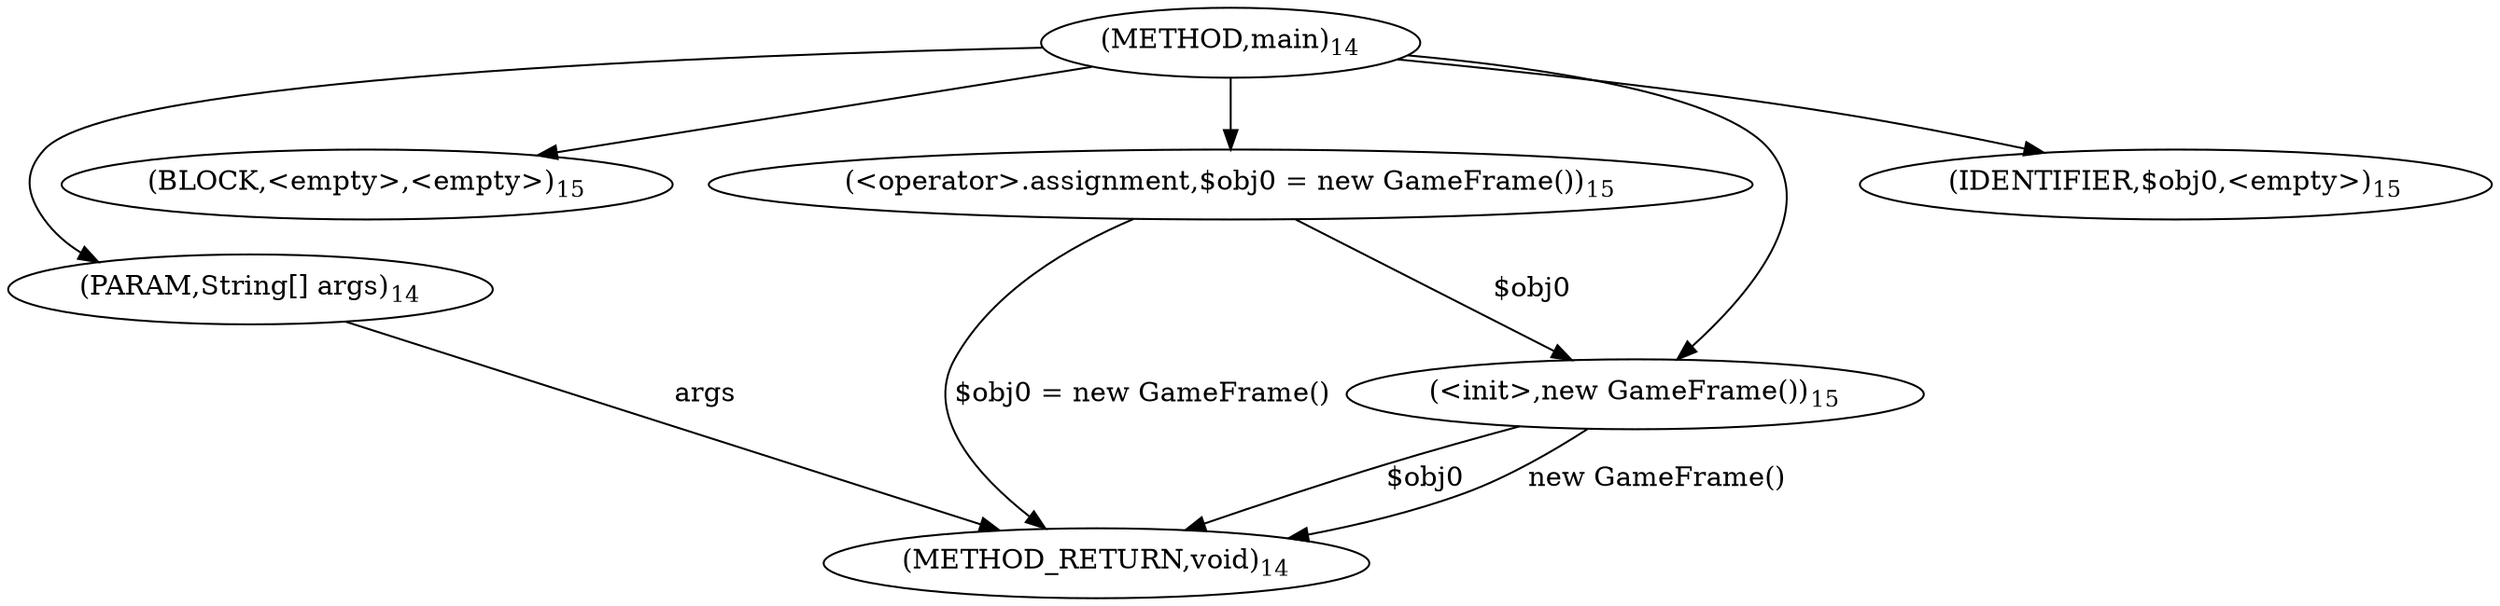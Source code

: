 digraph "main" {  
"17" [label = <(METHOD,main)<SUB>14</SUB>> ]
"30" [label = <(METHOD_RETURN,void)<SUB>14</SUB>> ]
"18" [label = <(PARAM,String[] args)<SUB>14</SUB>> ]
"20" [label = <(BLOCK,&lt;empty&gt;,&lt;empty&gt;)<SUB>15</SUB>> ]
"22" [label = <(&lt;operator&gt;.assignment,$obj0 = new GameFrame())<SUB>15</SUB>> ]
"25" [label = <(&lt;init&gt;,new GameFrame())<SUB>15</SUB>> ]
"27" [label = <(IDENTIFIER,$obj0,&lt;empty&gt;)<SUB>15</SUB>> ]
"22" [label = <(&lt;operator&gt;.assignment,$obj0 = new GameFrame())<SUB>15</SUB>> ]
"22" [label = <(&lt;operator&gt;.assignment,$obj0 = new GameFrame())<SUB>15</SUB>> ]
"25" [label = <(&lt;init&gt;,new GameFrame())<SUB>15</SUB>> ]
  "18" -> "30"  [ label = "args"] 
  "22" -> "30"  [ label = "$obj0 = new GameFrame()"] 
  "25" -> "30"  [ label = "$obj0"] 
  "25" -> "30"  [ label = "new GameFrame()"] 
  "17" -> "18" 
  "17" -> "20" 
  "17" -> "22" 
  "17" -> "27" 
  "22" -> "25"  [ label = "$obj0"] 
  "17" -> "25" 
}
